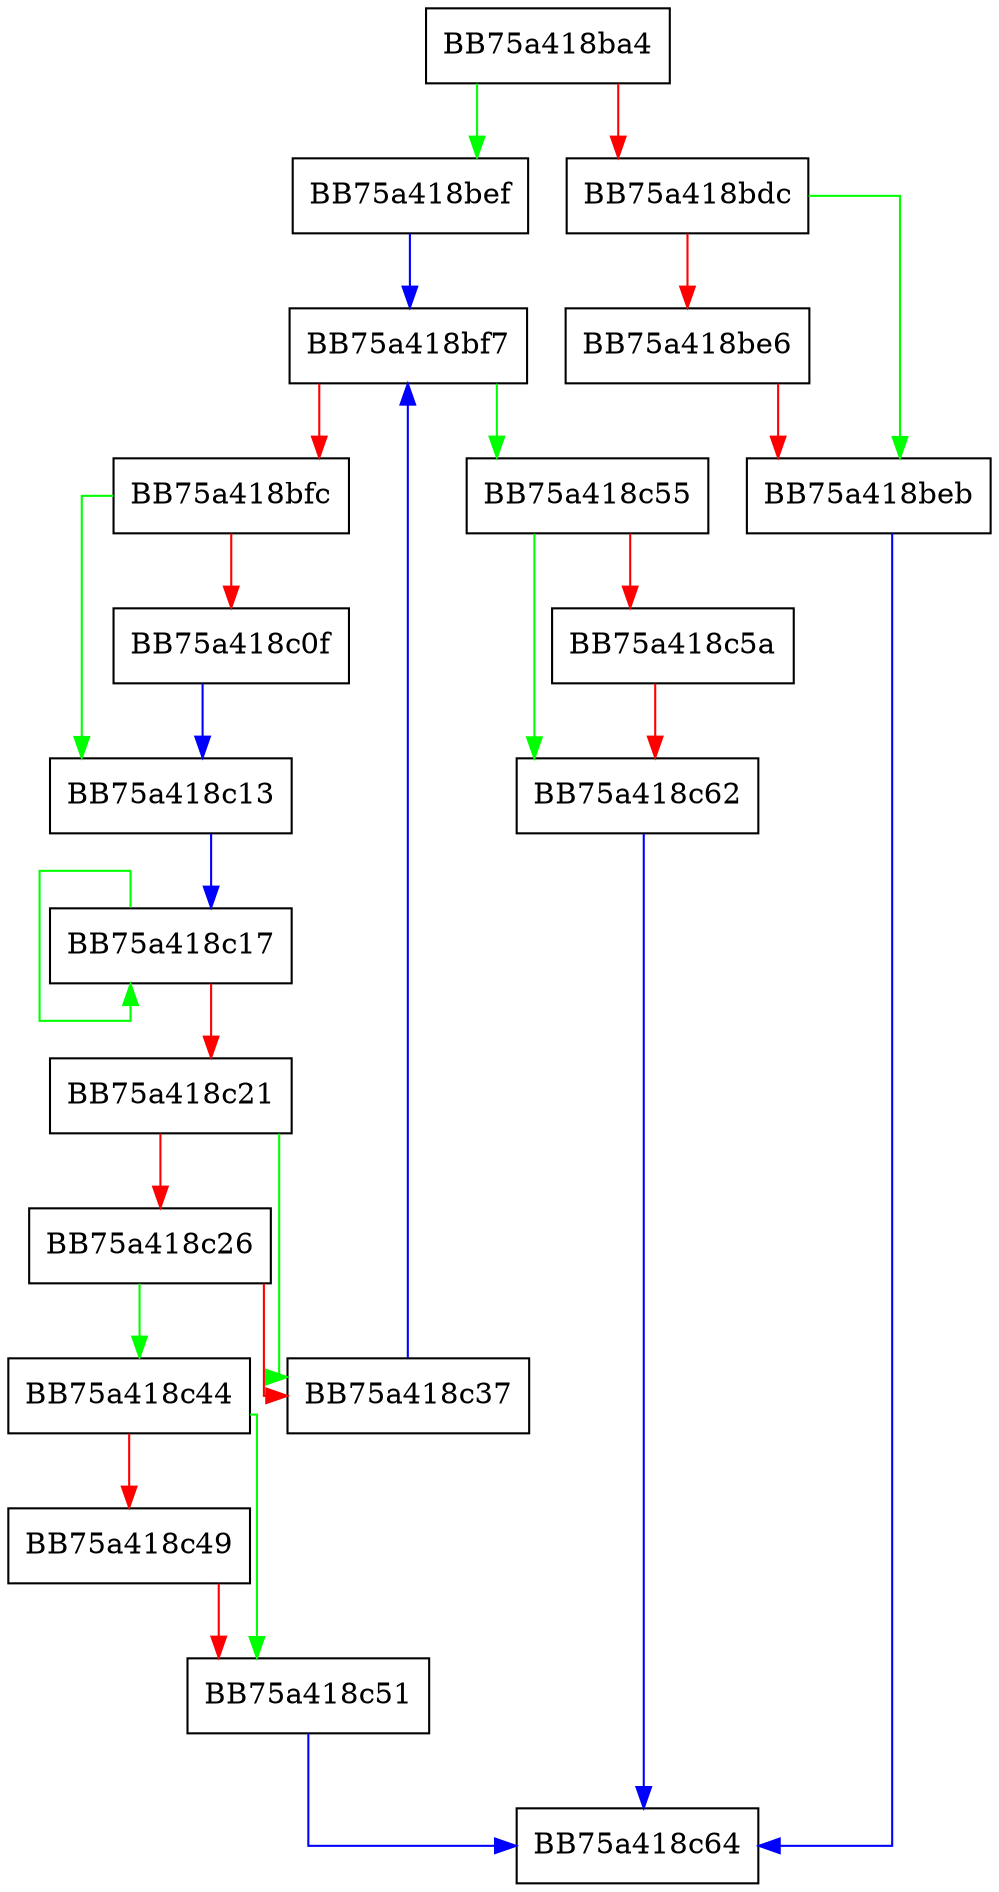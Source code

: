 digraph TokenizeExclusionList {
  node [shape="box"];
  graph [splines=ortho];
  BB75a418ba4 -> BB75a418bef [color="green"];
  BB75a418ba4 -> BB75a418bdc [color="red"];
  BB75a418bdc -> BB75a418beb [color="green"];
  BB75a418bdc -> BB75a418be6 [color="red"];
  BB75a418be6 -> BB75a418beb [color="red"];
  BB75a418beb -> BB75a418c64 [color="blue"];
  BB75a418bef -> BB75a418bf7 [color="blue"];
  BB75a418bf7 -> BB75a418c55 [color="green"];
  BB75a418bf7 -> BB75a418bfc [color="red"];
  BB75a418bfc -> BB75a418c13 [color="green"];
  BB75a418bfc -> BB75a418c0f [color="red"];
  BB75a418c0f -> BB75a418c13 [color="blue"];
  BB75a418c13 -> BB75a418c17 [color="blue"];
  BB75a418c17 -> BB75a418c17 [color="green"];
  BB75a418c17 -> BB75a418c21 [color="red"];
  BB75a418c21 -> BB75a418c37 [color="green"];
  BB75a418c21 -> BB75a418c26 [color="red"];
  BB75a418c26 -> BB75a418c44 [color="green"];
  BB75a418c26 -> BB75a418c37 [color="red"];
  BB75a418c37 -> BB75a418bf7 [color="blue"];
  BB75a418c44 -> BB75a418c51 [color="green"];
  BB75a418c44 -> BB75a418c49 [color="red"];
  BB75a418c49 -> BB75a418c51 [color="red"];
  BB75a418c51 -> BB75a418c64 [color="blue"];
  BB75a418c55 -> BB75a418c62 [color="green"];
  BB75a418c55 -> BB75a418c5a [color="red"];
  BB75a418c5a -> BB75a418c62 [color="red"];
  BB75a418c62 -> BB75a418c64 [color="blue"];
}